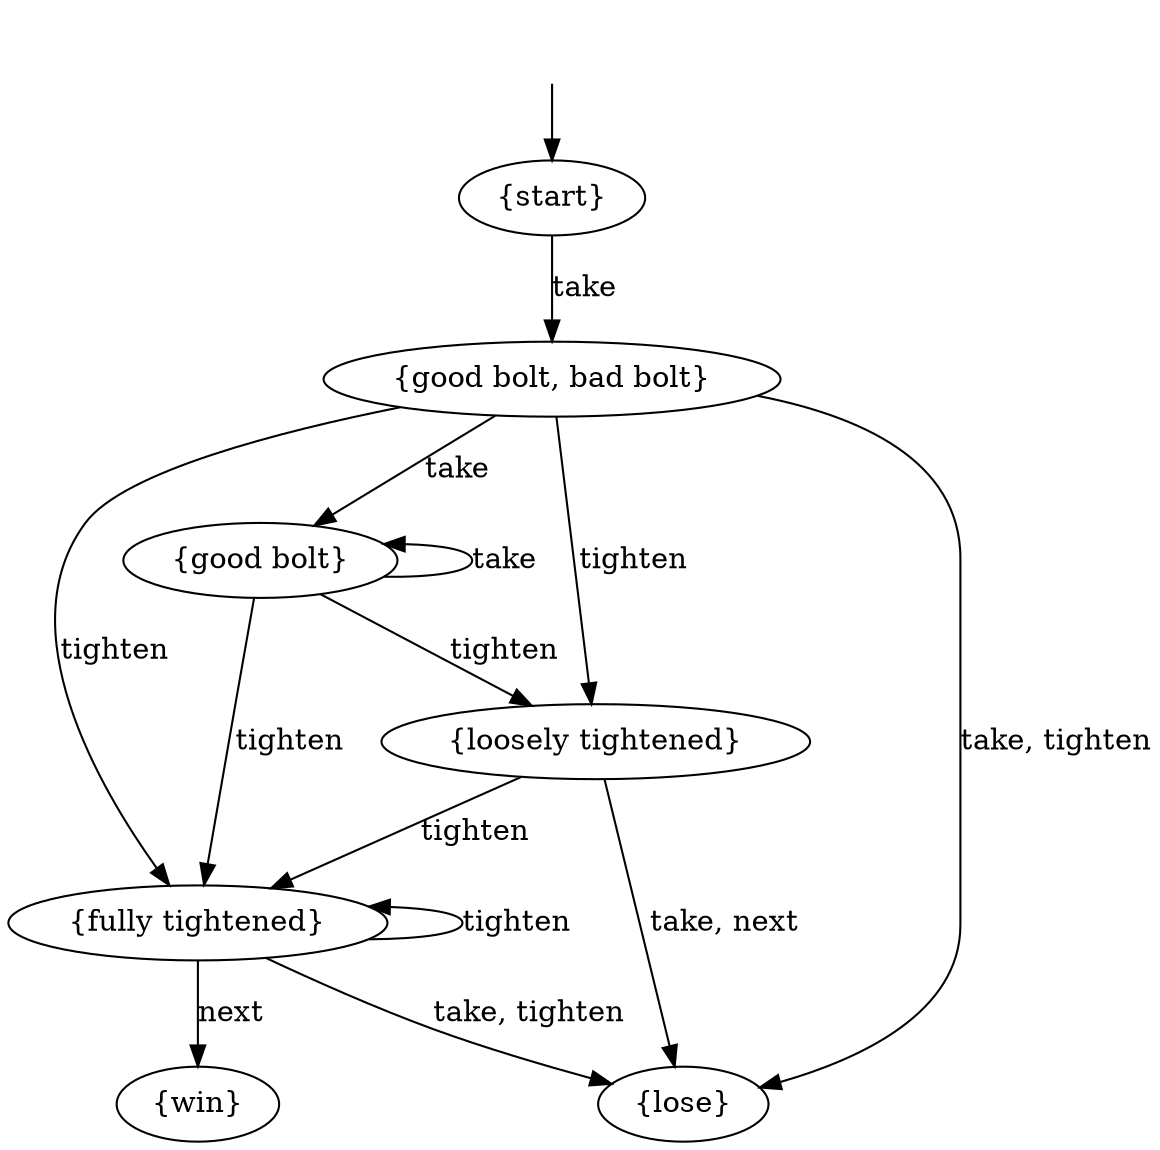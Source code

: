 digraph  {
concentrate=False;
nodesep=0.5;
ranksep=0.5;
splines=True;
3039005448128 [label="{start}"];
3039005446976 [label="{good bolt, bad bolt}"];
3039005447360 [label="{good bolt}"];
3039005447648 [label="{lose}"];
3039005446352 [label="{fully tightened}"];
3039005446592 [label="{loosely tightened}"];
3039005335360 [label="{win}"];
hidden [label="", shape=none];
3039005448128 -> 3039005446976  [action="('take',)", key="('take',)", label=take];
3039005446976 -> 3039005447360  [action="('take',)", key="('take',)", label=take];
3039005446976 -> 3039005446352  [action="('tighten',)", key="('tighten',)", label=tighten];
3039005446976 -> 3039005446592  [action="('tighten',)", key="('tighten',)", label=tighten];
3039005446976 -> 3039005447648  [action="(('take',), ('tighten',))", key="(('take',), ('tighten',))", label="take, tighten"];
3039005447360 -> 3039005447360  [action="('take',)", dir=back, key="('take',)", label=take];
3039005447360 -> 3039005446352  [action="('tighten',)", key="('tighten',)", label=tighten];
3039005447360 -> 3039005446592  [action="('tighten',)", key="('tighten',)", label=tighten];
3039005446352 -> 3039005446352  [action="('tighten',)", dir=back, key="('tighten',)", label=tighten];
3039005446352 -> 3039005335360  [action="('next',)", key="('next',)", label=next];
3039005446352 -> 3039005447648  [action="(('take',), ('tighten',))", key="(('take',), ('tighten',))", label="take, tighten"];
3039005446592 -> 3039005446352  [action="('tighten',)", key="('tighten',)", label=tighten];
3039005446592 -> 3039005447648  [action="(('take',), ('next',))", key="(('take',), ('next',))", label="take, next"];
hidden -> 3039005448128  [key=0];
}
